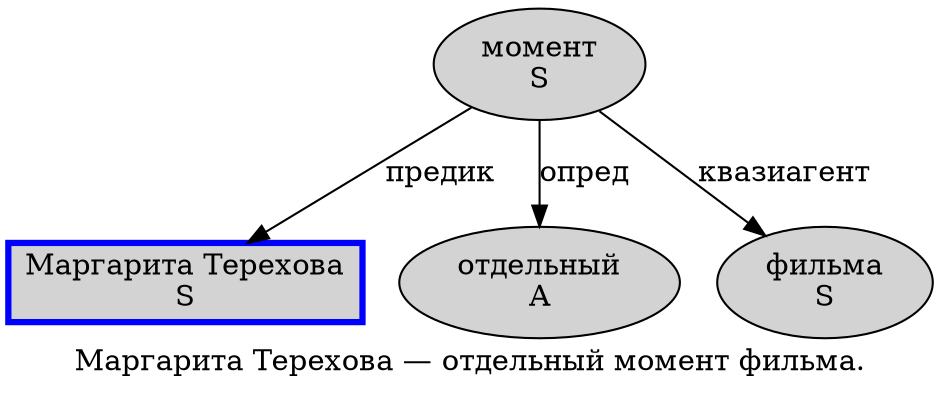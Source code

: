 digraph SENTENCE_2160 {
	graph [label="Маргарита Терехова — отдельный момент фильма."]
	node [style=filled]
		0 [label="Маргарита Терехова
S" color=blue fillcolor=lightgray penwidth=3 shape=box]
		2 [label="отдельный
A" color="" fillcolor=lightgray penwidth=1 shape=ellipse]
		3 [label="момент
S" color="" fillcolor=lightgray penwidth=1 shape=ellipse]
		4 [label="фильма
S" color="" fillcolor=lightgray penwidth=1 shape=ellipse]
			3 -> 0 [label="предик"]
			3 -> 2 [label="опред"]
			3 -> 4 [label="квазиагент"]
}